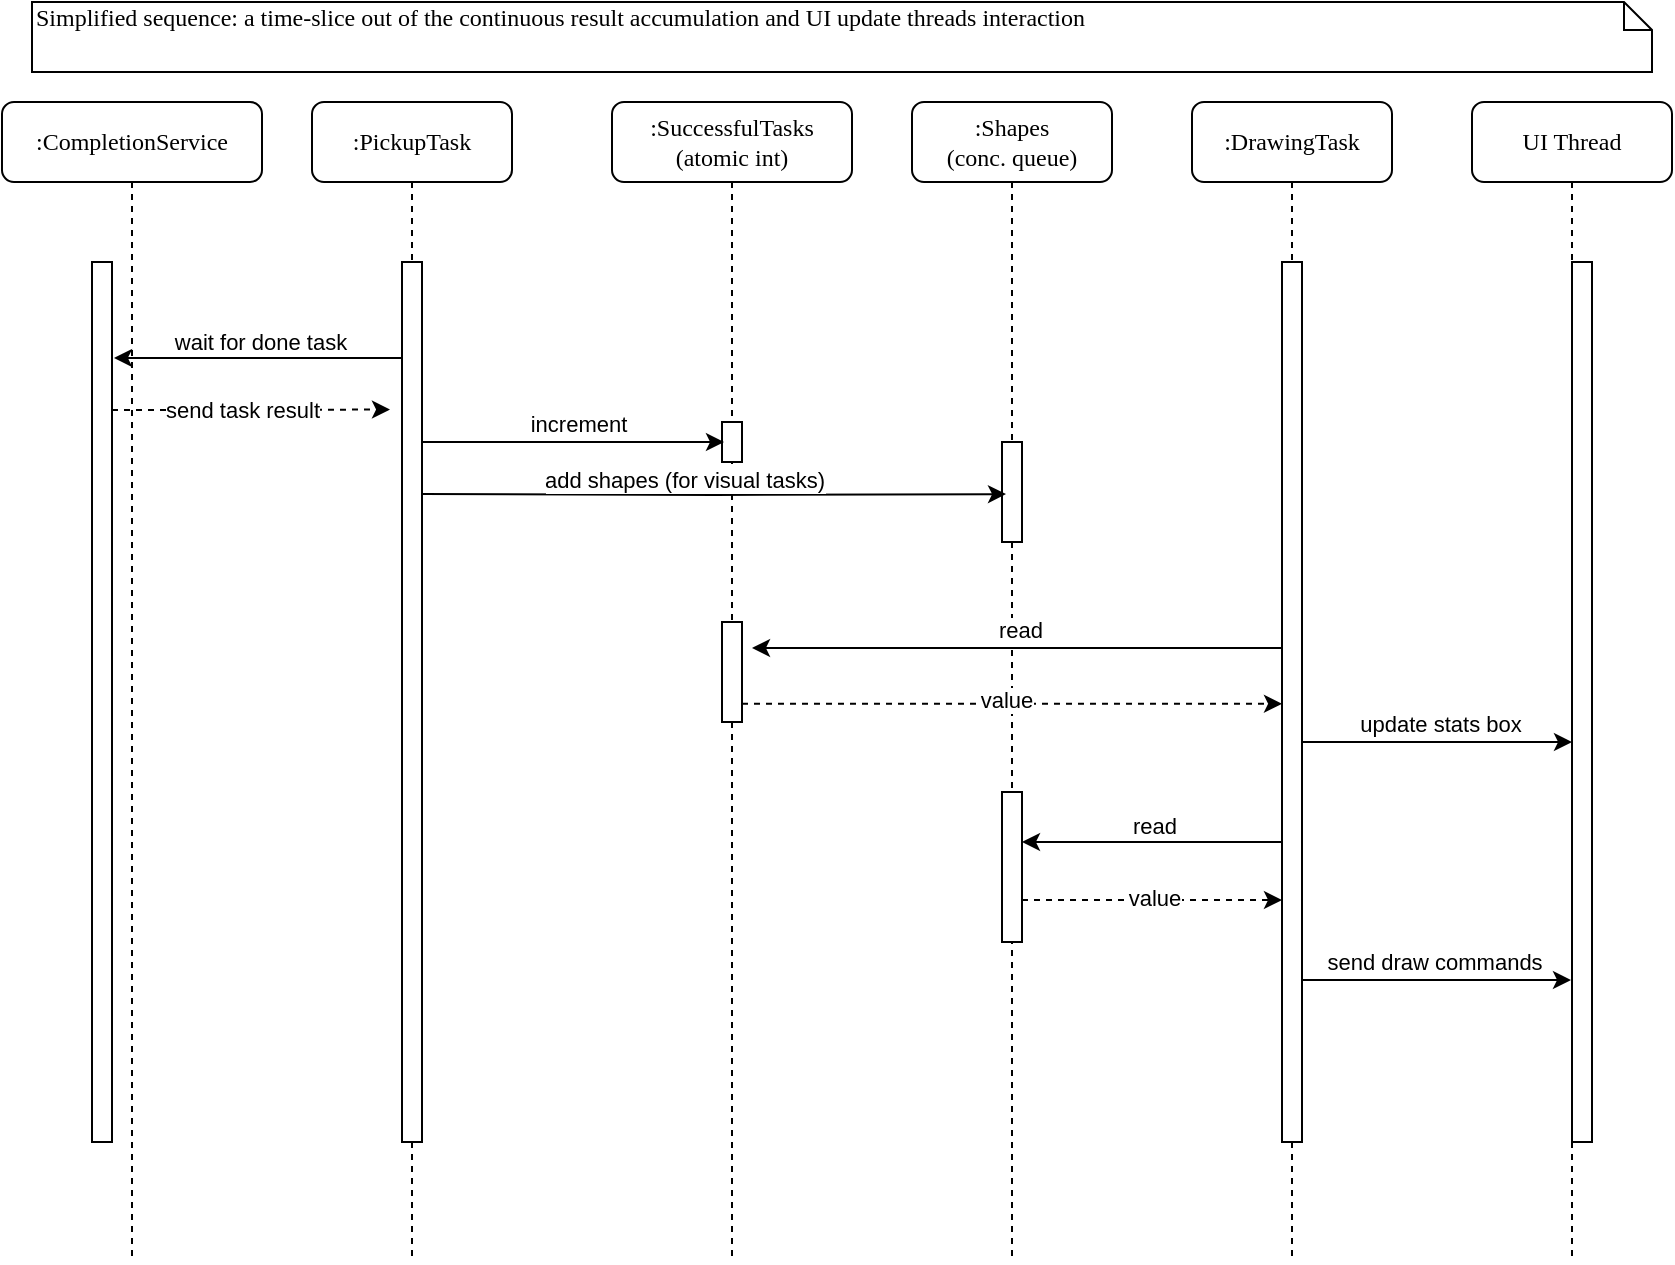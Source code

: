 <mxfile version="22.0.3" type="device">
  <diagram name="Page-1" id="13e1069c-82ec-6db2-03f1-153e76fe0fe0">
    <mxGraphModel dx="1670" dy="938" grid="1" gridSize="10" guides="1" tooltips="1" connect="1" arrows="1" fold="1" page="1" pageScale="1" pageWidth="1100" pageHeight="850" background="none" math="0" shadow="0">
      <root>
        <mxCell id="0" />
        <mxCell id="1" parent="0" />
        <mxCell id="7baba1c4bc27f4b0-2" value=":PickupTask" style="shape=umlLifeline;perimeter=lifelinePerimeter;whiteSpace=wrap;html=1;container=1;collapsible=0;recursiveResize=0;outlineConnect=0;rounded=1;shadow=0;comic=0;labelBackgroundColor=none;strokeWidth=1;fontFamily=Verdana;fontSize=12;align=center;" parent="1" vertex="1">
          <mxGeometry x="240" y="80" width="100" height="580" as="geometry" />
        </mxCell>
        <mxCell id="7baba1c4bc27f4b0-10" value="" style="html=1;points=[];perimeter=orthogonalPerimeter;rounded=0;shadow=0;comic=0;labelBackgroundColor=none;strokeWidth=1;fontFamily=Verdana;fontSize=12;align=center;" parent="7baba1c4bc27f4b0-2" vertex="1">
          <mxGeometry x="45" y="80" width="10" height="440" as="geometry" />
        </mxCell>
        <mxCell id="7baba1c4bc27f4b0-3" value="&lt;div&gt;:SuccessfulTasks&lt;/div&gt;&lt;div&gt;(atomic int)&lt;br&gt;&lt;/div&gt;" style="shape=umlLifeline;perimeter=lifelinePerimeter;whiteSpace=wrap;html=1;container=1;collapsible=0;recursiveResize=0;outlineConnect=0;rounded=1;shadow=0;comic=0;labelBackgroundColor=none;strokeWidth=1;fontFamily=Verdana;fontSize=12;align=center;" parent="1" vertex="1">
          <mxGeometry x="390" y="80" width="120" height="580" as="geometry" />
        </mxCell>
        <mxCell id="7baba1c4bc27f4b0-13" value="" style="html=1;points=[];perimeter=orthogonalPerimeter;rounded=0;shadow=0;comic=0;labelBackgroundColor=none;strokeWidth=1;fontFamily=Verdana;fontSize=12;align=center;" parent="7baba1c4bc27f4b0-3" vertex="1">
          <mxGeometry x="55" y="160" width="10" height="20" as="geometry" />
        </mxCell>
        <mxCell id="PAR7siRFz0wEC8x9-VPq-7" value="" style="html=1;points=[];perimeter=orthogonalPerimeter;rounded=0;shadow=0;comic=0;labelBackgroundColor=none;strokeWidth=1;fontFamily=Verdana;fontSize=12;align=center;" vertex="1" parent="7baba1c4bc27f4b0-3">
          <mxGeometry x="55" y="260" width="10" height="50" as="geometry" />
        </mxCell>
        <mxCell id="7baba1c4bc27f4b0-4" value="&lt;div&gt;:Shapes&lt;/div&gt;&lt;div&gt;(conc. queue)&lt;br&gt;&lt;/div&gt;" style="shape=umlLifeline;perimeter=lifelinePerimeter;whiteSpace=wrap;html=1;container=1;collapsible=0;recursiveResize=0;outlineConnect=0;rounded=1;shadow=0;comic=0;labelBackgroundColor=none;strokeWidth=1;fontFamily=Verdana;fontSize=12;align=center;" parent="1" vertex="1">
          <mxGeometry x="540" y="80" width="100" height="580" as="geometry" />
        </mxCell>
        <mxCell id="PAR7siRFz0wEC8x9-VPq-17" value="" style="html=1;points=[];perimeter=orthogonalPerimeter;rounded=0;shadow=0;comic=0;labelBackgroundColor=none;strokeWidth=1;fontFamily=Verdana;fontSize=12;align=center;" vertex="1" parent="7baba1c4bc27f4b0-4">
          <mxGeometry x="45" y="345" width="10" height="75" as="geometry" />
        </mxCell>
        <mxCell id="7baba1c4bc27f4b0-5" value=":DrawingTask" style="shape=umlLifeline;perimeter=lifelinePerimeter;whiteSpace=wrap;html=1;container=1;collapsible=0;recursiveResize=0;outlineConnect=0;rounded=1;shadow=0;comic=0;labelBackgroundColor=none;strokeWidth=1;fontFamily=Verdana;fontSize=12;align=center;" parent="1" vertex="1">
          <mxGeometry x="680" y="80" width="100" height="580" as="geometry" />
        </mxCell>
        <mxCell id="7baba1c4bc27f4b0-19" value="" style="html=1;points=[];perimeter=orthogonalPerimeter;rounded=0;shadow=0;comic=0;labelBackgroundColor=none;strokeWidth=1;fontFamily=Verdana;fontSize=12;align=center;" parent="7baba1c4bc27f4b0-5" vertex="1">
          <mxGeometry x="45" y="80" width="10" height="440" as="geometry" />
        </mxCell>
        <mxCell id="7baba1c4bc27f4b0-6" value="UI Thread" style="shape=umlLifeline;perimeter=lifelinePerimeter;whiteSpace=wrap;html=1;container=1;collapsible=0;recursiveResize=0;outlineConnect=0;rounded=1;shadow=0;comic=0;labelBackgroundColor=none;strokeWidth=1;fontFamily=Verdana;fontSize=12;align=center;" parent="1" vertex="1">
          <mxGeometry x="820" y="80" width="100" height="580" as="geometry" />
        </mxCell>
        <mxCell id="7baba1c4bc27f4b0-8" value="&lt;div&gt;:CompletionService&lt;/div&gt;" style="shape=umlLifeline;perimeter=lifelinePerimeter;whiteSpace=wrap;html=1;container=1;collapsible=0;recursiveResize=0;outlineConnect=0;rounded=1;shadow=0;comic=0;labelBackgroundColor=none;strokeWidth=1;fontFamily=Verdana;fontSize=12;align=center;" parent="1" vertex="1">
          <mxGeometry x="85" y="80" width="130" height="580" as="geometry" />
        </mxCell>
        <mxCell id="7baba1c4bc27f4b0-9" value="" style="html=1;points=[];perimeter=orthogonalPerimeter;rounded=0;shadow=0;comic=0;labelBackgroundColor=none;strokeWidth=1;fontFamily=Verdana;fontSize=12;align=center;" parent="7baba1c4bc27f4b0-8" vertex="1">
          <mxGeometry x="45" y="80" width="10" height="440" as="geometry" />
        </mxCell>
        <mxCell id="7baba1c4bc27f4b0-16" value="" style="html=1;points=[];perimeter=orthogonalPerimeter;rounded=0;shadow=0;comic=0;labelBackgroundColor=none;strokeWidth=1;fontFamily=Verdana;fontSize=12;align=center;" parent="1" vertex="1">
          <mxGeometry x="585" y="250" width="10" height="50" as="geometry" />
        </mxCell>
        <mxCell id="7baba1c4bc27f4b0-28" value="" style="html=1;points=[];perimeter=orthogonalPerimeter;rounded=0;shadow=0;comic=0;labelBackgroundColor=none;strokeWidth=1;fontFamily=Verdana;fontSize=12;align=center;" parent="1" vertex="1">
          <mxGeometry x="870" y="160" width="10" height="440" as="geometry" />
        </mxCell>
        <mxCell id="7baba1c4bc27f4b0-40" value="Simplified sequence: a time-slice out of the continuous result accumulation and UI update threads interaction" style="shape=note;whiteSpace=wrap;html=1;size=14;verticalAlign=top;align=left;spacingTop=-6;rounded=0;shadow=0;comic=0;labelBackgroundColor=none;strokeWidth=1;fontFamily=Verdana;fontSize=12" parent="1" vertex="1">
          <mxGeometry x="100" y="30" width="810" height="35" as="geometry" />
        </mxCell>
        <mxCell id="PAR7siRFz0wEC8x9-VPq-3" style="edgeStyle=orthogonalEdgeStyle;rounded=0;orthogonalLoop=1;jettySize=auto;html=1;entryX=0.2;entryY=0.417;entryDx=0;entryDy=0;entryPerimeter=0;" edge="1" parent="1">
          <mxGeometry relative="1" as="geometry">
            <mxPoint x="295" y="276" as="sourcePoint" />
            <mxPoint x="587" y="276.06" as="targetPoint" />
          </mxGeometry>
        </mxCell>
        <mxCell id="PAR7siRFz0wEC8x9-VPq-6" value="add shapes (for visual tasks)" style="edgeLabel;html=1;align=center;verticalAlign=middle;resizable=0;points=[];" vertex="1" connectable="0" parent="PAR7siRFz0wEC8x9-VPq-3">
          <mxGeometry x="-0.103" y="-1" relative="1" as="geometry">
            <mxPoint y="-9" as="offset" />
          </mxGeometry>
        </mxCell>
        <mxCell id="PAR7siRFz0wEC8x9-VPq-4" style="edgeStyle=orthogonalEdgeStyle;rounded=0;orthogonalLoop=1;jettySize=auto;html=1;entryX=-0.6;entryY=0.178;entryDx=0;entryDy=0;entryPerimeter=0;dashed=1;" edge="1" parent="1">
          <mxGeometry relative="1" as="geometry">
            <mxPoint x="140" y="234" as="sourcePoint" />
            <mxPoint x="279" y="233.76" as="targetPoint" />
            <Array as="points">
              <mxPoint x="180" y="234" />
              <mxPoint x="180" y="234" />
            </Array>
          </mxGeometry>
        </mxCell>
        <mxCell id="PAR7siRFz0wEC8x9-VPq-5" value="send task result" style="edgeLabel;html=1;align=center;verticalAlign=middle;resizable=0;points=[];" vertex="1" connectable="0" parent="PAR7siRFz0wEC8x9-VPq-4">
          <mxGeometry x="-0.071" relative="1" as="geometry">
            <mxPoint as="offset" />
          </mxGeometry>
        </mxCell>
        <mxCell id="PAR7siRFz0wEC8x9-VPq-8" style="edgeStyle=orthogonalEdgeStyle;rounded=0;orthogonalLoop=1;jettySize=auto;html=1;entryX=1.5;entryY=0.26;entryDx=0;entryDy=0;entryPerimeter=0;" edge="1" parent="1" source="7baba1c4bc27f4b0-19" target="PAR7siRFz0wEC8x9-VPq-7">
          <mxGeometry relative="1" as="geometry">
            <Array as="points">
              <mxPoint x="660" y="353" />
              <mxPoint x="660" y="353" />
            </Array>
          </mxGeometry>
        </mxCell>
        <mxCell id="PAR7siRFz0wEC8x9-VPq-9" value="&lt;div&gt;read&lt;/div&gt;" style="edgeLabel;html=1;align=center;verticalAlign=middle;resizable=0;points=[];" vertex="1" connectable="0" parent="PAR7siRFz0wEC8x9-VPq-8">
          <mxGeometry x="-0.011" relative="1" as="geometry">
            <mxPoint y="-9" as="offset" />
          </mxGeometry>
        </mxCell>
        <mxCell id="PAR7siRFz0wEC8x9-VPq-10" style="edgeStyle=orthogonalEdgeStyle;rounded=0;orthogonalLoop=1;jettySize=auto;html=1;entryX=0;entryY=0.502;entryDx=0;entryDy=0;entryPerimeter=0;dashed=1;" edge="1" parent="1" source="PAR7siRFz0wEC8x9-VPq-7" target="7baba1c4bc27f4b0-19">
          <mxGeometry relative="1" as="geometry">
            <Array as="points">
              <mxPoint x="590" y="380" />
            </Array>
          </mxGeometry>
        </mxCell>
        <mxCell id="PAR7siRFz0wEC8x9-VPq-11" value="value" style="edgeLabel;html=1;align=center;verticalAlign=middle;resizable=0;points=[];" vertex="1" connectable="0" parent="PAR7siRFz0wEC8x9-VPq-10">
          <mxGeometry x="-0.022" y="2" relative="1" as="geometry">
            <mxPoint as="offset" />
          </mxGeometry>
        </mxCell>
        <mxCell id="PAR7siRFz0wEC8x9-VPq-13" style="edgeStyle=orthogonalEdgeStyle;rounded=0;orthogonalLoop=1;jettySize=auto;html=1;entryX=1.1;entryY=0.109;entryDx=0;entryDy=0;entryPerimeter=0;" edge="1" parent="1" source="7baba1c4bc27f4b0-10" target="7baba1c4bc27f4b0-9">
          <mxGeometry relative="1" as="geometry">
            <Array as="points">
              <mxPoint x="250" y="208" />
              <mxPoint x="250" y="208" />
            </Array>
          </mxGeometry>
        </mxCell>
        <mxCell id="PAR7siRFz0wEC8x9-VPq-14" value="wait for done task" style="edgeLabel;html=1;align=center;verticalAlign=middle;resizable=0;points=[];" vertex="1" connectable="0" parent="PAR7siRFz0wEC8x9-VPq-13">
          <mxGeometry x="-0.014" y="-6" relative="1" as="geometry">
            <mxPoint y="-2" as="offset" />
          </mxGeometry>
        </mxCell>
        <mxCell id="PAR7siRFz0wEC8x9-VPq-15" style="edgeStyle=orthogonalEdgeStyle;rounded=0;orthogonalLoop=1;jettySize=auto;html=1;" edge="1" parent="1" source="7baba1c4bc27f4b0-19" target="7baba1c4bc27f4b0-28">
          <mxGeometry relative="1" as="geometry">
            <Array as="points">
              <mxPoint x="840" y="400" />
              <mxPoint x="840" y="400" />
            </Array>
          </mxGeometry>
        </mxCell>
        <mxCell id="PAR7siRFz0wEC8x9-VPq-16" value="update stats box" style="edgeLabel;html=1;align=center;verticalAlign=middle;resizable=0;points=[];" vertex="1" connectable="0" parent="PAR7siRFz0wEC8x9-VPq-15">
          <mxGeometry x="0.022" y="1" relative="1" as="geometry">
            <mxPoint y="-8" as="offset" />
          </mxGeometry>
        </mxCell>
        <mxCell id="PAR7siRFz0wEC8x9-VPq-18" style="edgeStyle=orthogonalEdgeStyle;rounded=0;orthogonalLoop=1;jettySize=auto;html=1;" edge="1" parent="1" source="7baba1c4bc27f4b0-19" target="PAR7siRFz0wEC8x9-VPq-17">
          <mxGeometry relative="1" as="geometry">
            <Array as="points">
              <mxPoint x="690" y="450" />
              <mxPoint x="690" y="450" />
            </Array>
          </mxGeometry>
        </mxCell>
        <mxCell id="PAR7siRFz0wEC8x9-VPq-19" value="read" style="edgeLabel;html=1;align=center;verticalAlign=middle;resizable=0;points=[];" vertex="1" connectable="0" parent="PAR7siRFz0wEC8x9-VPq-18">
          <mxGeometry x="-0.015" y="-2" relative="1" as="geometry">
            <mxPoint y="-6" as="offset" />
          </mxGeometry>
        </mxCell>
        <mxCell id="PAR7siRFz0wEC8x9-VPq-20" style="edgeStyle=orthogonalEdgeStyle;rounded=0;orthogonalLoop=1;jettySize=auto;html=1;entryX=0;entryY=0.725;entryDx=0;entryDy=0;entryPerimeter=0;dashed=1;" edge="1" parent="1" source="PAR7siRFz0wEC8x9-VPq-17" target="7baba1c4bc27f4b0-19">
          <mxGeometry relative="1" as="geometry">
            <Array as="points">
              <mxPoint x="630" y="479" />
              <mxPoint x="630" y="479" />
            </Array>
          </mxGeometry>
        </mxCell>
        <mxCell id="PAR7siRFz0wEC8x9-VPq-21" value="value" style="edgeLabel;html=1;align=center;verticalAlign=middle;resizable=0;points=[];" vertex="1" connectable="0" parent="PAR7siRFz0wEC8x9-VPq-20">
          <mxGeometry x="0.015" y="-3" relative="1" as="geometry">
            <mxPoint y="-4" as="offset" />
          </mxGeometry>
        </mxCell>
        <mxCell id="PAR7siRFz0wEC8x9-VPq-22" style="edgeStyle=orthogonalEdgeStyle;rounded=0;orthogonalLoop=1;jettySize=auto;html=1;" edge="1" parent="1">
          <mxGeometry relative="1" as="geometry">
            <mxPoint x="735" y="519" as="sourcePoint" />
            <mxPoint x="869.5" y="519" as="targetPoint" />
            <Array as="points">
              <mxPoint x="760" y="519" />
              <mxPoint x="760" y="519" />
            </Array>
          </mxGeometry>
        </mxCell>
        <mxCell id="PAR7siRFz0wEC8x9-VPq-23" value="send draw commands" style="edgeLabel;html=1;align=center;verticalAlign=middle;resizable=0;points=[];" vertex="1" connectable="0" parent="PAR7siRFz0wEC8x9-VPq-22">
          <mxGeometry x="-0.019" y="2" relative="1" as="geometry">
            <mxPoint y="-7" as="offset" />
          </mxGeometry>
        </mxCell>
        <mxCell id="PAR7siRFz0wEC8x9-VPq-24" style="edgeStyle=orthogonalEdgeStyle;rounded=0;orthogonalLoop=1;jettySize=auto;html=1;entryX=0.1;entryY=0.5;entryDx=0;entryDy=0;entryPerimeter=0;" edge="1" parent="1" source="7baba1c4bc27f4b0-10" target="7baba1c4bc27f4b0-13">
          <mxGeometry relative="1" as="geometry">
            <Array as="points">
              <mxPoint x="320" y="250" />
              <mxPoint x="320" y="250" />
            </Array>
          </mxGeometry>
        </mxCell>
        <mxCell id="PAR7siRFz0wEC8x9-VPq-25" value="increment" style="edgeLabel;html=1;align=center;verticalAlign=middle;resizable=0;points=[];arcSize=20;" vertex="1" connectable="0" parent="PAR7siRFz0wEC8x9-VPq-24">
          <mxGeometry x="0.033" y="-1" relative="1" as="geometry">
            <mxPoint y="-10" as="offset" />
          </mxGeometry>
        </mxCell>
      </root>
    </mxGraphModel>
  </diagram>
</mxfile>
